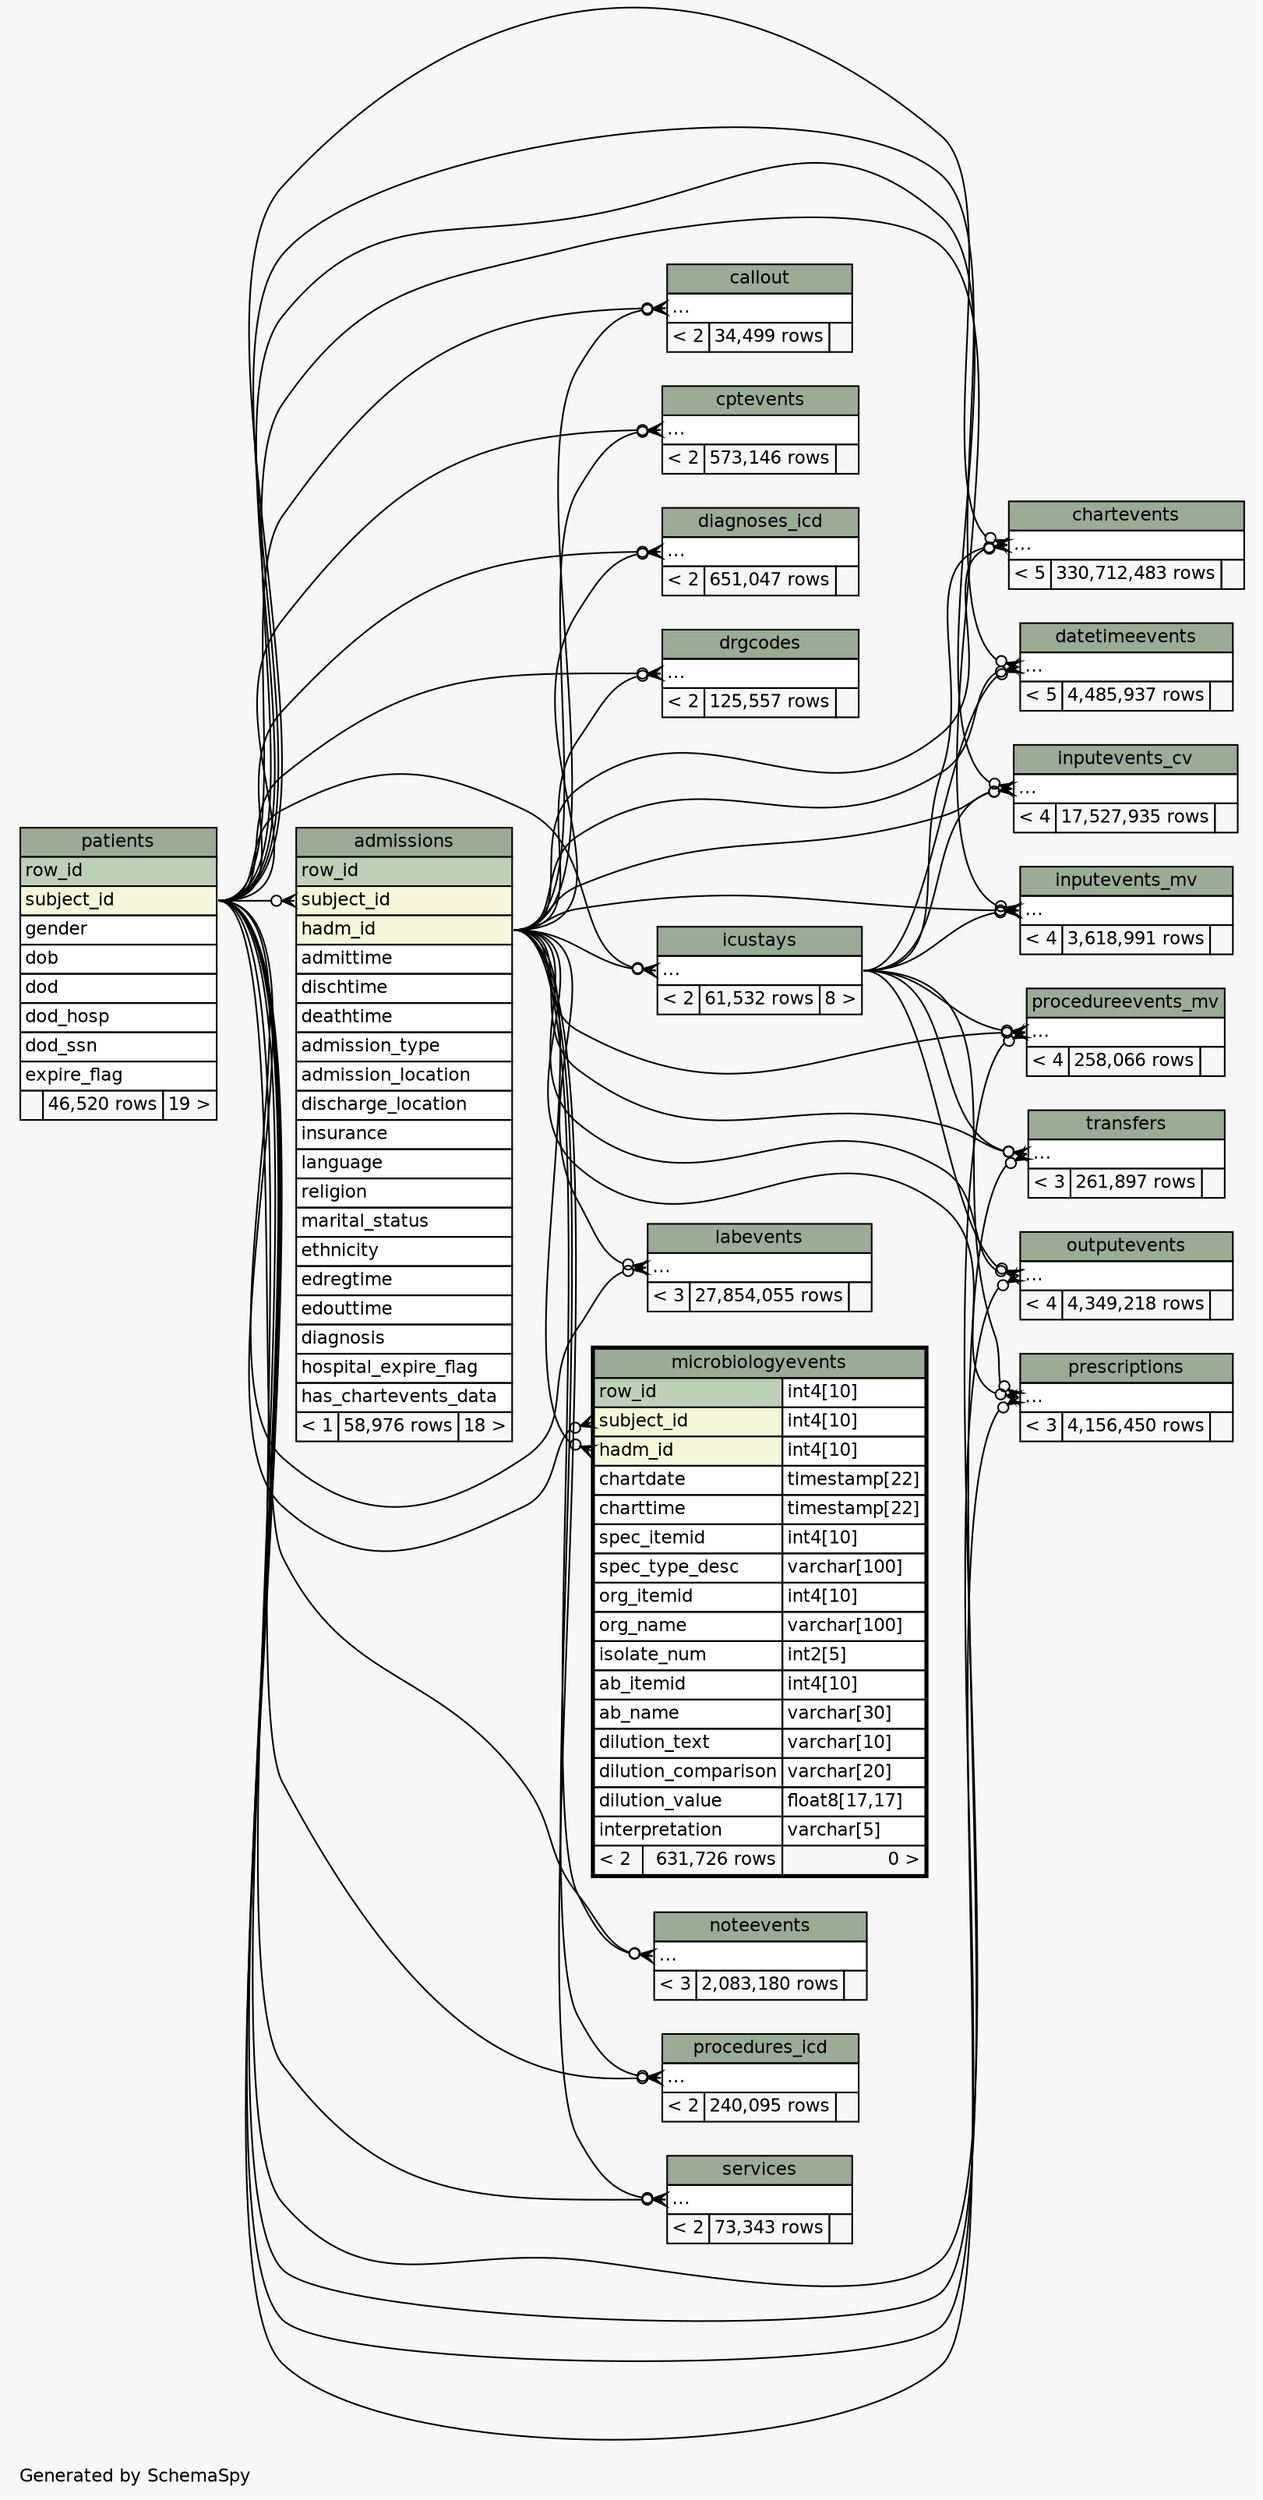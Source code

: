 // dot 2.38.0 on Linux 4.4.0-92-generic
// SchemaSpy rev 590
digraph "twoDegreesRelationshipsDiagram" {
  graph [
    rankdir="RL"
    bgcolor="#f7f7f7"
    label="\nGenerated by SchemaSpy"
    labeljust="l"
    nodesep="0.18"
    ranksep="0.46"
    fontname="Helvetica"
    fontsize="11"
  ];
  node [
    fontname="Helvetica"
    fontsize="11"
    shape="plaintext"
  ];
  edge [
    arrowsize="0.8"
  ];
  "admissions":"subject_id":w -> "patients":"subject_id":e [arrowhead=none dir=back arrowtail=crowodot];
  "callout":"elipses":w -> "admissions":"hadm_id":e [arrowhead=none dir=back arrowtail=crowodot];
  "callout":"elipses":w -> "patients":"subject_id":e [arrowhead=none dir=back arrowtail=crowodot];
  "chartevents":"elipses":w -> "admissions":"hadm_id":e [arrowhead=none dir=back arrowtail=crowodot];
  "chartevents":"elipses":w -> "icustays":"elipses":e [arrowhead=none dir=back arrowtail=crowodot];
  "chartevents":"elipses":w -> "patients":"subject_id":e [arrowhead=none dir=back arrowtail=crowodot];
  "cptevents":"elipses":w -> "admissions":"hadm_id":e [arrowhead=none dir=back arrowtail=crowodot];
  "cptevents":"elipses":w -> "patients":"subject_id":e [arrowhead=none dir=back arrowtail=crowodot];
  "datetimeevents":"elipses":w -> "admissions":"hadm_id":e [arrowhead=none dir=back arrowtail=crowodot];
  "datetimeevents":"elipses":w -> "icustays":"elipses":e [arrowhead=none dir=back arrowtail=crowodot];
  "datetimeevents":"elipses":w -> "patients":"subject_id":e [arrowhead=none dir=back arrowtail=crowodot];
  "diagnoses_icd":"elipses":w -> "admissions":"hadm_id":e [arrowhead=none dir=back arrowtail=crowodot];
  "diagnoses_icd":"elipses":w -> "patients":"subject_id":e [arrowhead=none dir=back arrowtail=crowodot];
  "drgcodes":"elipses":w -> "admissions":"hadm_id":e [arrowhead=none dir=back arrowtail=crowodot];
  "drgcodes":"elipses":w -> "patients":"subject_id":e [arrowhead=none dir=back arrowtail=crowodot];
  "icustays":"elipses":w -> "admissions":"hadm_id":e [arrowhead=none dir=back arrowtail=crowodot];
  "icustays":"elipses":w -> "patients":"subject_id":e [arrowhead=none dir=back arrowtail=crowodot];
  "inputevents_cv":"elipses":w -> "admissions":"hadm_id":e [arrowhead=none dir=back arrowtail=crowodot];
  "inputevents_cv":"elipses":w -> "icustays":"elipses":e [arrowhead=none dir=back arrowtail=crowodot];
  "inputevents_cv":"elipses":w -> "patients":"subject_id":e [arrowhead=none dir=back arrowtail=crowodot];
  "inputevents_mv":"elipses":w -> "admissions":"hadm_id":e [arrowhead=none dir=back arrowtail=crowodot];
  "inputevents_mv":"elipses":w -> "icustays":"elipses":e [arrowhead=none dir=back arrowtail=crowodot];
  "inputevents_mv":"elipses":w -> "patients":"subject_id":e [arrowhead=none dir=back arrowtail=crowodot];
  "labevents":"elipses":w -> "admissions":"hadm_id":e [arrowhead=none dir=back arrowtail=crowodot];
  "labevents":"elipses":w -> "patients":"subject_id":e [arrowhead=none dir=back arrowtail=crowodot];
  "microbiologyevents":"hadm_id":w -> "admissions":"hadm_id":e [arrowhead=none dir=back arrowtail=crowodot];
  "microbiologyevents":"subject_id":w -> "patients":"subject_id":e [arrowhead=none dir=back arrowtail=crowodot];
  "noteevents":"elipses":w -> "admissions":"hadm_id":e [arrowhead=none dir=back arrowtail=crowodot];
  "noteevents":"elipses":w -> "patients":"subject_id":e [arrowhead=none dir=back arrowtail=crowodot];
  "outputevents":"elipses":w -> "admissions":"hadm_id":e [arrowhead=none dir=back arrowtail=crowodot];
  "outputevents":"elipses":w -> "icustays":"elipses":e [arrowhead=none dir=back arrowtail=crowodot];
  "outputevents":"elipses":w -> "patients":"subject_id":e [arrowhead=none dir=back arrowtail=crowodot];
  "prescriptions":"elipses":w -> "admissions":"hadm_id":e [arrowhead=none dir=back arrowtail=crowodot];
  "prescriptions":"elipses":w -> "icustays":"elipses":e [arrowhead=none dir=back arrowtail=crowodot];
  "prescriptions":"elipses":w -> "patients":"subject_id":e [arrowhead=none dir=back arrowtail=crowodot];
  "procedureevents_mv":"elipses":w -> "admissions":"hadm_id":e [arrowhead=none dir=back arrowtail=crowodot];
  "procedureevents_mv":"elipses":w -> "icustays":"elipses":e [arrowhead=none dir=back arrowtail=crowodot];
  "procedureevents_mv":"elipses":w -> "patients":"subject_id":e [arrowhead=none dir=back arrowtail=crowodot];
  "procedures_icd":"elipses":w -> "admissions":"hadm_id":e [arrowhead=none dir=back arrowtail=crowodot];
  "procedures_icd":"elipses":w -> "patients":"subject_id":e [arrowhead=none dir=back arrowtail=crowodot];
  "services":"elipses":w -> "admissions":"hadm_id":e [arrowhead=none dir=back arrowtail=crowodot];
  "services":"elipses":w -> "patients":"subject_id":e [arrowhead=none dir=back arrowtail=crowodot];
  "transfers":"elipses":w -> "admissions":"hadm_id":e [arrowhead=none dir=back arrowtail=crowodot];
  "transfers":"elipses":w -> "icustays":"elipses":e [arrowhead=none dir=back arrowtail=crowodot];
  "transfers":"elipses":w -> "patients":"subject_id":e [arrowhead=none dir=back arrowtail=crowodot];
  "admissions" [
    label=<
    <TABLE BORDER="0" CELLBORDER="1" CELLSPACING="0" BGCOLOR="#ffffff">
      <TR><TD COLSPAN="3" BGCOLOR="#9bab96" ALIGN="CENTER">admissions</TD></TR>
      <TR><TD PORT="row_id" COLSPAN="3" BGCOLOR="#bed1b8" ALIGN="LEFT">row_id</TD></TR>
      <TR><TD PORT="subject_id" COLSPAN="3" BGCOLOR="#f4f7da" ALIGN="LEFT">subject_id</TD></TR>
      <TR><TD PORT="hadm_id" COLSPAN="3" BGCOLOR="#f4f7da" ALIGN="LEFT">hadm_id</TD></TR>
      <TR><TD PORT="admittime" COLSPAN="3" ALIGN="LEFT">admittime</TD></TR>
      <TR><TD PORT="dischtime" COLSPAN="3" ALIGN="LEFT">dischtime</TD></TR>
      <TR><TD PORT="deathtime" COLSPAN="3" ALIGN="LEFT">deathtime</TD></TR>
      <TR><TD PORT="admission_type" COLSPAN="3" ALIGN="LEFT">admission_type</TD></TR>
      <TR><TD PORT="admission_location" COLSPAN="3" ALIGN="LEFT">admission_location</TD></TR>
      <TR><TD PORT="discharge_location" COLSPAN="3" ALIGN="LEFT">discharge_location</TD></TR>
      <TR><TD PORT="insurance" COLSPAN="3" ALIGN="LEFT">insurance</TD></TR>
      <TR><TD PORT="language" COLSPAN="3" ALIGN="LEFT">language</TD></TR>
      <TR><TD PORT="religion" COLSPAN="3" ALIGN="LEFT">religion</TD></TR>
      <TR><TD PORT="marital_status" COLSPAN="3" ALIGN="LEFT">marital_status</TD></TR>
      <TR><TD PORT="ethnicity" COLSPAN="3" ALIGN="LEFT">ethnicity</TD></TR>
      <TR><TD PORT="edregtime" COLSPAN="3" ALIGN="LEFT">edregtime</TD></TR>
      <TR><TD PORT="edouttime" COLSPAN="3" ALIGN="LEFT">edouttime</TD></TR>
      <TR><TD PORT="diagnosis" COLSPAN="3" ALIGN="LEFT">diagnosis</TD></TR>
      <TR><TD PORT="hospital_expire_flag" COLSPAN="3" ALIGN="LEFT">hospital_expire_flag</TD></TR>
      <TR><TD PORT="has_chartevents_data" COLSPAN="3" ALIGN="LEFT">has_chartevents_data</TD></TR>
      <TR><TD ALIGN="LEFT" BGCOLOR="#f7f7f7">&lt; 1</TD><TD ALIGN="RIGHT" BGCOLOR="#f7f7f7">58,976 rows</TD><TD ALIGN="RIGHT" BGCOLOR="#f7f7f7">18 &gt;</TD></TR>
    </TABLE>>
    URL="admissions.html"
    tooltip="admissions"
  ];
  "callout" [
    label=<
    <TABLE BORDER="0" CELLBORDER="1" CELLSPACING="0" BGCOLOR="#ffffff">
      <TR><TD COLSPAN="3" BGCOLOR="#9bab96" ALIGN="CENTER">callout</TD></TR>
      <TR><TD PORT="elipses" COLSPAN="3" ALIGN="LEFT">...</TD></TR>
      <TR><TD ALIGN="LEFT" BGCOLOR="#f7f7f7">&lt; 2</TD><TD ALIGN="RIGHT" BGCOLOR="#f7f7f7">34,499 rows</TD><TD ALIGN="RIGHT" BGCOLOR="#f7f7f7">  </TD></TR>
    </TABLE>>
    URL="callout.html"
    tooltip="callout"
  ];
  "chartevents" [
    label=<
    <TABLE BORDER="0" CELLBORDER="1" CELLSPACING="0" BGCOLOR="#ffffff">
      <TR><TD COLSPAN="3" BGCOLOR="#9bab96" ALIGN="CENTER">chartevents</TD></TR>
      <TR><TD PORT="elipses" COLSPAN="3" ALIGN="LEFT">...</TD></TR>
      <TR><TD ALIGN="LEFT" BGCOLOR="#f7f7f7">&lt; 5</TD><TD ALIGN="RIGHT" BGCOLOR="#f7f7f7">330,712,483 rows</TD><TD ALIGN="RIGHT" BGCOLOR="#f7f7f7">  </TD></TR>
    </TABLE>>
    URL="chartevents.html"
    tooltip="chartevents"
  ];
  "cptevents" [
    label=<
    <TABLE BORDER="0" CELLBORDER="1" CELLSPACING="0" BGCOLOR="#ffffff">
      <TR><TD COLSPAN="3" BGCOLOR="#9bab96" ALIGN="CENTER">cptevents</TD></TR>
      <TR><TD PORT="elipses" COLSPAN="3" ALIGN="LEFT">...</TD></TR>
      <TR><TD ALIGN="LEFT" BGCOLOR="#f7f7f7">&lt; 2</TD><TD ALIGN="RIGHT" BGCOLOR="#f7f7f7">573,146 rows</TD><TD ALIGN="RIGHT" BGCOLOR="#f7f7f7">  </TD></TR>
    </TABLE>>
    URL="cptevents.html"
    tooltip="cptevents"
  ];
  "datetimeevents" [
    label=<
    <TABLE BORDER="0" CELLBORDER="1" CELLSPACING="0" BGCOLOR="#ffffff">
      <TR><TD COLSPAN="3" BGCOLOR="#9bab96" ALIGN="CENTER">datetimeevents</TD></TR>
      <TR><TD PORT="elipses" COLSPAN="3" ALIGN="LEFT">...</TD></TR>
      <TR><TD ALIGN="LEFT" BGCOLOR="#f7f7f7">&lt; 5</TD><TD ALIGN="RIGHT" BGCOLOR="#f7f7f7">4,485,937 rows</TD><TD ALIGN="RIGHT" BGCOLOR="#f7f7f7">  </TD></TR>
    </TABLE>>
    URL="datetimeevents.html"
    tooltip="datetimeevents"
  ];
  "diagnoses_icd" [
    label=<
    <TABLE BORDER="0" CELLBORDER="1" CELLSPACING="0" BGCOLOR="#ffffff">
      <TR><TD COLSPAN="3" BGCOLOR="#9bab96" ALIGN="CENTER">diagnoses_icd</TD></TR>
      <TR><TD PORT="elipses" COLSPAN="3" ALIGN="LEFT">...</TD></TR>
      <TR><TD ALIGN="LEFT" BGCOLOR="#f7f7f7">&lt; 2</TD><TD ALIGN="RIGHT" BGCOLOR="#f7f7f7">651,047 rows</TD><TD ALIGN="RIGHT" BGCOLOR="#f7f7f7">  </TD></TR>
    </TABLE>>
    URL="diagnoses_icd.html"
    tooltip="diagnoses_icd"
  ];
  "drgcodes" [
    label=<
    <TABLE BORDER="0" CELLBORDER="1" CELLSPACING="0" BGCOLOR="#ffffff">
      <TR><TD COLSPAN="3" BGCOLOR="#9bab96" ALIGN="CENTER">drgcodes</TD></TR>
      <TR><TD PORT="elipses" COLSPAN="3" ALIGN="LEFT">...</TD></TR>
      <TR><TD ALIGN="LEFT" BGCOLOR="#f7f7f7">&lt; 2</TD><TD ALIGN="RIGHT" BGCOLOR="#f7f7f7">125,557 rows</TD><TD ALIGN="RIGHT" BGCOLOR="#f7f7f7">  </TD></TR>
    </TABLE>>
    URL="drgcodes.html"
    tooltip="drgcodes"
  ];
  "icustays" [
    label=<
    <TABLE BORDER="0" CELLBORDER="1" CELLSPACING="0" BGCOLOR="#ffffff">
      <TR><TD COLSPAN="3" BGCOLOR="#9bab96" ALIGN="CENTER">icustays</TD></TR>
      <TR><TD PORT="elipses" COLSPAN="3" ALIGN="LEFT">...</TD></TR>
      <TR><TD ALIGN="LEFT" BGCOLOR="#f7f7f7">&lt; 2</TD><TD ALIGN="RIGHT" BGCOLOR="#f7f7f7">61,532 rows</TD><TD ALIGN="RIGHT" BGCOLOR="#f7f7f7">8 &gt;</TD></TR>
    </TABLE>>
    URL="icustays.html"
    tooltip="icustays"
  ];
  "inputevents_cv" [
    label=<
    <TABLE BORDER="0" CELLBORDER="1" CELLSPACING="0" BGCOLOR="#ffffff">
      <TR><TD COLSPAN="3" BGCOLOR="#9bab96" ALIGN="CENTER">inputevents_cv</TD></TR>
      <TR><TD PORT="elipses" COLSPAN="3" ALIGN="LEFT">...</TD></TR>
      <TR><TD ALIGN="LEFT" BGCOLOR="#f7f7f7">&lt; 4</TD><TD ALIGN="RIGHT" BGCOLOR="#f7f7f7">17,527,935 rows</TD><TD ALIGN="RIGHT" BGCOLOR="#f7f7f7">  </TD></TR>
    </TABLE>>
    URL="inputevents_cv.html"
    tooltip="inputevents_cv"
  ];
  "inputevents_mv" [
    label=<
    <TABLE BORDER="0" CELLBORDER="1" CELLSPACING="0" BGCOLOR="#ffffff">
      <TR><TD COLSPAN="3" BGCOLOR="#9bab96" ALIGN="CENTER">inputevents_mv</TD></TR>
      <TR><TD PORT="elipses" COLSPAN="3" ALIGN="LEFT">...</TD></TR>
      <TR><TD ALIGN="LEFT" BGCOLOR="#f7f7f7">&lt; 4</TD><TD ALIGN="RIGHT" BGCOLOR="#f7f7f7">3,618,991 rows</TD><TD ALIGN="RIGHT" BGCOLOR="#f7f7f7">  </TD></TR>
    </TABLE>>
    URL="inputevents_mv.html"
    tooltip="inputevents_mv"
  ];
  "labevents" [
    label=<
    <TABLE BORDER="0" CELLBORDER="1" CELLSPACING="0" BGCOLOR="#ffffff">
      <TR><TD COLSPAN="3" BGCOLOR="#9bab96" ALIGN="CENTER">labevents</TD></TR>
      <TR><TD PORT="elipses" COLSPAN="3" ALIGN="LEFT">...</TD></TR>
      <TR><TD ALIGN="LEFT" BGCOLOR="#f7f7f7">&lt; 3</TD><TD ALIGN="RIGHT" BGCOLOR="#f7f7f7">27,854,055 rows</TD><TD ALIGN="RIGHT" BGCOLOR="#f7f7f7">  </TD></TR>
    </TABLE>>
    URL="labevents.html"
    tooltip="labevents"
  ];
  "microbiologyevents" [
    label=<
    <TABLE BORDER="2" CELLBORDER="1" CELLSPACING="0" BGCOLOR="#ffffff">
      <TR><TD COLSPAN="3" BGCOLOR="#9bab96" ALIGN="CENTER">microbiologyevents</TD></TR>
      <TR><TD PORT="row_id" COLSPAN="2" BGCOLOR="#bed1b8" ALIGN="LEFT">row_id</TD><TD PORT="row_id.type" ALIGN="LEFT">int4[10]</TD></TR>
      <TR><TD PORT="subject_id" COLSPAN="2" BGCOLOR="#f4f7da" ALIGN="LEFT">subject_id</TD><TD PORT="subject_id.type" ALIGN="LEFT">int4[10]</TD></TR>
      <TR><TD PORT="hadm_id" COLSPAN="2" BGCOLOR="#f4f7da" ALIGN="LEFT">hadm_id</TD><TD PORT="hadm_id.type" ALIGN="LEFT">int4[10]</TD></TR>
      <TR><TD PORT="chartdate" COLSPAN="2" ALIGN="LEFT">chartdate</TD><TD PORT="chartdate.type" ALIGN="LEFT">timestamp[22]</TD></TR>
      <TR><TD PORT="charttime" COLSPAN="2" ALIGN="LEFT">charttime</TD><TD PORT="charttime.type" ALIGN="LEFT">timestamp[22]</TD></TR>
      <TR><TD PORT="spec_itemid" COLSPAN="2" ALIGN="LEFT">spec_itemid</TD><TD PORT="spec_itemid.type" ALIGN="LEFT">int4[10]</TD></TR>
      <TR><TD PORT="spec_type_desc" COLSPAN="2" ALIGN="LEFT">spec_type_desc</TD><TD PORT="spec_type_desc.type" ALIGN="LEFT">varchar[100]</TD></TR>
      <TR><TD PORT="org_itemid" COLSPAN="2" ALIGN="LEFT">org_itemid</TD><TD PORT="org_itemid.type" ALIGN="LEFT">int4[10]</TD></TR>
      <TR><TD PORT="org_name" COLSPAN="2" ALIGN="LEFT">org_name</TD><TD PORT="org_name.type" ALIGN="LEFT">varchar[100]</TD></TR>
      <TR><TD PORT="isolate_num" COLSPAN="2" ALIGN="LEFT">isolate_num</TD><TD PORT="isolate_num.type" ALIGN="LEFT">int2[5]</TD></TR>
      <TR><TD PORT="ab_itemid" COLSPAN="2" ALIGN="LEFT">ab_itemid</TD><TD PORT="ab_itemid.type" ALIGN="LEFT">int4[10]</TD></TR>
      <TR><TD PORT="ab_name" COLSPAN="2" ALIGN="LEFT">ab_name</TD><TD PORT="ab_name.type" ALIGN="LEFT">varchar[30]</TD></TR>
      <TR><TD PORT="dilution_text" COLSPAN="2" ALIGN="LEFT">dilution_text</TD><TD PORT="dilution_text.type" ALIGN="LEFT">varchar[10]</TD></TR>
      <TR><TD PORT="dilution_comparison" COLSPAN="2" ALIGN="LEFT">dilution_comparison</TD><TD PORT="dilution_comparison.type" ALIGN="LEFT">varchar[20]</TD></TR>
      <TR><TD PORT="dilution_value" COLSPAN="2" ALIGN="LEFT">dilution_value</TD><TD PORT="dilution_value.type" ALIGN="LEFT">float8[17,17]</TD></TR>
      <TR><TD PORT="interpretation" COLSPAN="2" ALIGN="LEFT">interpretation</TD><TD PORT="interpretation.type" ALIGN="LEFT">varchar[5]</TD></TR>
      <TR><TD ALIGN="LEFT" BGCOLOR="#f7f7f7">&lt; 2</TD><TD ALIGN="RIGHT" BGCOLOR="#f7f7f7">631,726 rows</TD><TD ALIGN="RIGHT" BGCOLOR="#f7f7f7">0 &gt;</TD></TR>
    </TABLE>>
    URL="microbiologyevents.html"
    tooltip="microbiologyevents"
  ];
  "noteevents" [
    label=<
    <TABLE BORDER="0" CELLBORDER="1" CELLSPACING="0" BGCOLOR="#ffffff">
      <TR><TD COLSPAN="3" BGCOLOR="#9bab96" ALIGN="CENTER">noteevents</TD></TR>
      <TR><TD PORT="elipses" COLSPAN="3" ALIGN="LEFT">...</TD></TR>
      <TR><TD ALIGN="LEFT" BGCOLOR="#f7f7f7">&lt; 3</TD><TD ALIGN="RIGHT" BGCOLOR="#f7f7f7">2,083,180 rows</TD><TD ALIGN="RIGHT" BGCOLOR="#f7f7f7">  </TD></TR>
    </TABLE>>
    URL="noteevents.html"
    tooltip="noteevents"
  ];
  "outputevents" [
    label=<
    <TABLE BORDER="0" CELLBORDER="1" CELLSPACING="0" BGCOLOR="#ffffff">
      <TR><TD COLSPAN="3" BGCOLOR="#9bab96" ALIGN="CENTER">outputevents</TD></TR>
      <TR><TD PORT="elipses" COLSPAN="3" ALIGN="LEFT">...</TD></TR>
      <TR><TD ALIGN="LEFT" BGCOLOR="#f7f7f7">&lt; 4</TD><TD ALIGN="RIGHT" BGCOLOR="#f7f7f7">4,349,218 rows</TD><TD ALIGN="RIGHT" BGCOLOR="#f7f7f7">  </TD></TR>
    </TABLE>>
    URL="outputevents.html"
    tooltip="outputevents"
  ];
  "patients" [
    label=<
    <TABLE BORDER="0" CELLBORDER="1" CELLSPACING="0" BGCOLOR="#ffffff">
      <TR><TD COLSPAN="3" BGCOLOR="#9bab96" ALIGN="CENTER">patients</TD></TR>
      <TR><TD PORT="row_id" COLSPAN="3" BGCOLOR="#bed1b8" ALIGN="LEFT">row_id</TD></TR>
      <TR><TD PORT="subject_id" COLSPAN="3" BGCOLOR="#f4f7da" ALIGN="LEFT">subject_id</TD></TR>
      <TR><TD PORT="gender" COLSPAN="3" ALIGN="LEFT">gender</TD></TR>
      <TR><TD PORT="dob" COLSPAN="3" ALIGN="LEFT">dob</TD></TR>
      <TR><TD PORT="dod" COLSPAN="3" ALIGN="LEFT">dod</TD></TR>
      <TR><TD PORT="dod_hosp" COLSPAN="3" ALIGN="LEFT">dod_hosp</TD></TR>
      <TR><TD PORT="dod_ssn" COLSPAN="3" ALIGN="LEFT">dod_ssn</TD></TR>
      <TR><TD PORT="expire_flag" COLSPAN="3" ALIGN="LEFT">expire_flag</TD></TR>
      <TR><TD ALIGN="LEFT" BGCOLOR="#f7f7f7">  </TD><TD ALIGN="RIGHT" BGCOLOR="#f7f7f7">46,520 rows</TD><TD ALIGN="RIGHT" BGCOLOR="#f7f7f7">19 &gt;</TD></TR>
    </TABLE>>
    URL="patients.html"
    tooltip="patients"
  ];
  "prescriptions" [
    label=<
    <TABLE BORDER="0" CELLBORDER="1" CELLSPACING="0" BGCOLOR="#ffffff">
      <TR><TD COLSPAN="3" BGCOLOR="#9bab96" ALIGN="CENTER">prescriptions</TD></TR>
      <TR><TD PORT="elipses" COLSPAN="3" ALIGN="LEFT">...</TD></TR>
      <TR><TD ALIGN="LEFT" BGCOLOR="#f7f7f7">&lt; 3</TD><TD ALIGN="RIGHT" BGCOLOR="#f7f7f7">4,156,450 rows</TD><TD ALIGN="RIGHT" BGCOLOR="#f7f7f7">  </TD></TR>
    </TABLE>>
    URL="prescriptions.html"
    tooltip="prescriptions"
  ];
  "procedureevents_mv" [
    label=<
    <TABLE BORDER="0" CELLBORDER="1" CELLSPACING="0" BGCOLOR="#ffffff">
      <TR><TD COLSPAN="3" BGCOLOR="#9bab96" ALIGN="CENTER">procedureevents_mv</TD></TR>
      <TR><TD PORT="elipses" COLSPAN="3" ALIGN="LEFT">...</TD></TR>
      <TR><TD ALIGN="LEFT" BGCOLOR="#f7f7f7">&lt; 4</TD><TD ALIGN="RIGHT" BGCOLOR="#f7f7f7">258,066 rows</TD><TD ALIGN="RIGHT" BGCOLOR="#f7f7f7">  </TD></TR>
    </TABLE>>
    URL="procedureevents_mv.html"
    tooltip="procedureevents_mv"
  ];
  "procedures_icd" [
    label=<
    <TABLE BORDER="0" CELLBORDER="1" CELLSPACING="0" BGCOLOR="#ffffff">
      <TR><TD COLSPAN="3" BGCOLOR="#9bab96" ALIGN="CENTER">procedures_icd</TD></TR>
      <TR><TD PORT="elipses" COLSPAN="3" ALIGN="LEFT">...</TD></TR>
      <TR><TD ALIGN="LEFT" BGCOLOR="#f7f7f7">&lt; 2</TD><TD ALIGN="RIGHT" BGCOLOR="#f7f7f7">240,095 rows</TD><TD ALIGN="RIGHT" BGCOLOR="#f7f7f7">  </TD></TR>
    </TABLE>>
    URL="procedures_icd.html"
    tooltip="procedures_icd"
  ];
  "services" [
    label=<
    <TABLE BORDER="0" CELLBORDER="1" CELLSPACING="0" BGCOLOR="#ffffff">
      <TR><TD COLSPAN="3" BGCOLOR="#9bab96" ALIGN="CENTER">services</TD></TR>
      <TR><TD PORT="elipses" COLSPAN="3" ALIGN="LEFT">...</TD></TR>
      <TR><TD ALIGN="LEFT" BGCOLOR="#f7f7f7">&lt; 2</TD><TD ALIGN="RIGHT" BGCOLOR="#f7f7f7">73,343 rows</TD><TD ALIGN="RIGHT" BGCOLOR="#f7f7f7">  </TD></TR>
    </TABLE>>
    URL="services.html"
    tooltip="services"
  ];
  "transfers" [
    label=<
    <TABLE BORDER="0" CELLBORDER="1" CELLSPACING="0" BGCOLOR="#ffffff">
      <TR><TD COLSPAN="3" BGCOLOR="#9bab96" ALIGN="CENTER">transfers</TD></TR>
      <TR><TD PORT="elipses" COLSPAN="3" ALIGN="LEFT">...</TD></TR>
      <TR><TD ALIGN="LEFT" BGCOLOR="#f7f7f7">&lt; 3</TD><TD ALIGN="RIGHT" BGCOLOR="#f7f7f7">261,897 rows</TD><TD ALIGN="RIGHT" BGCOLOR="#f7f7f7">  </TD></TR>
    </TABLE>>
    URL="transfers.html"
    tooltip="transfers"
  ];
}
